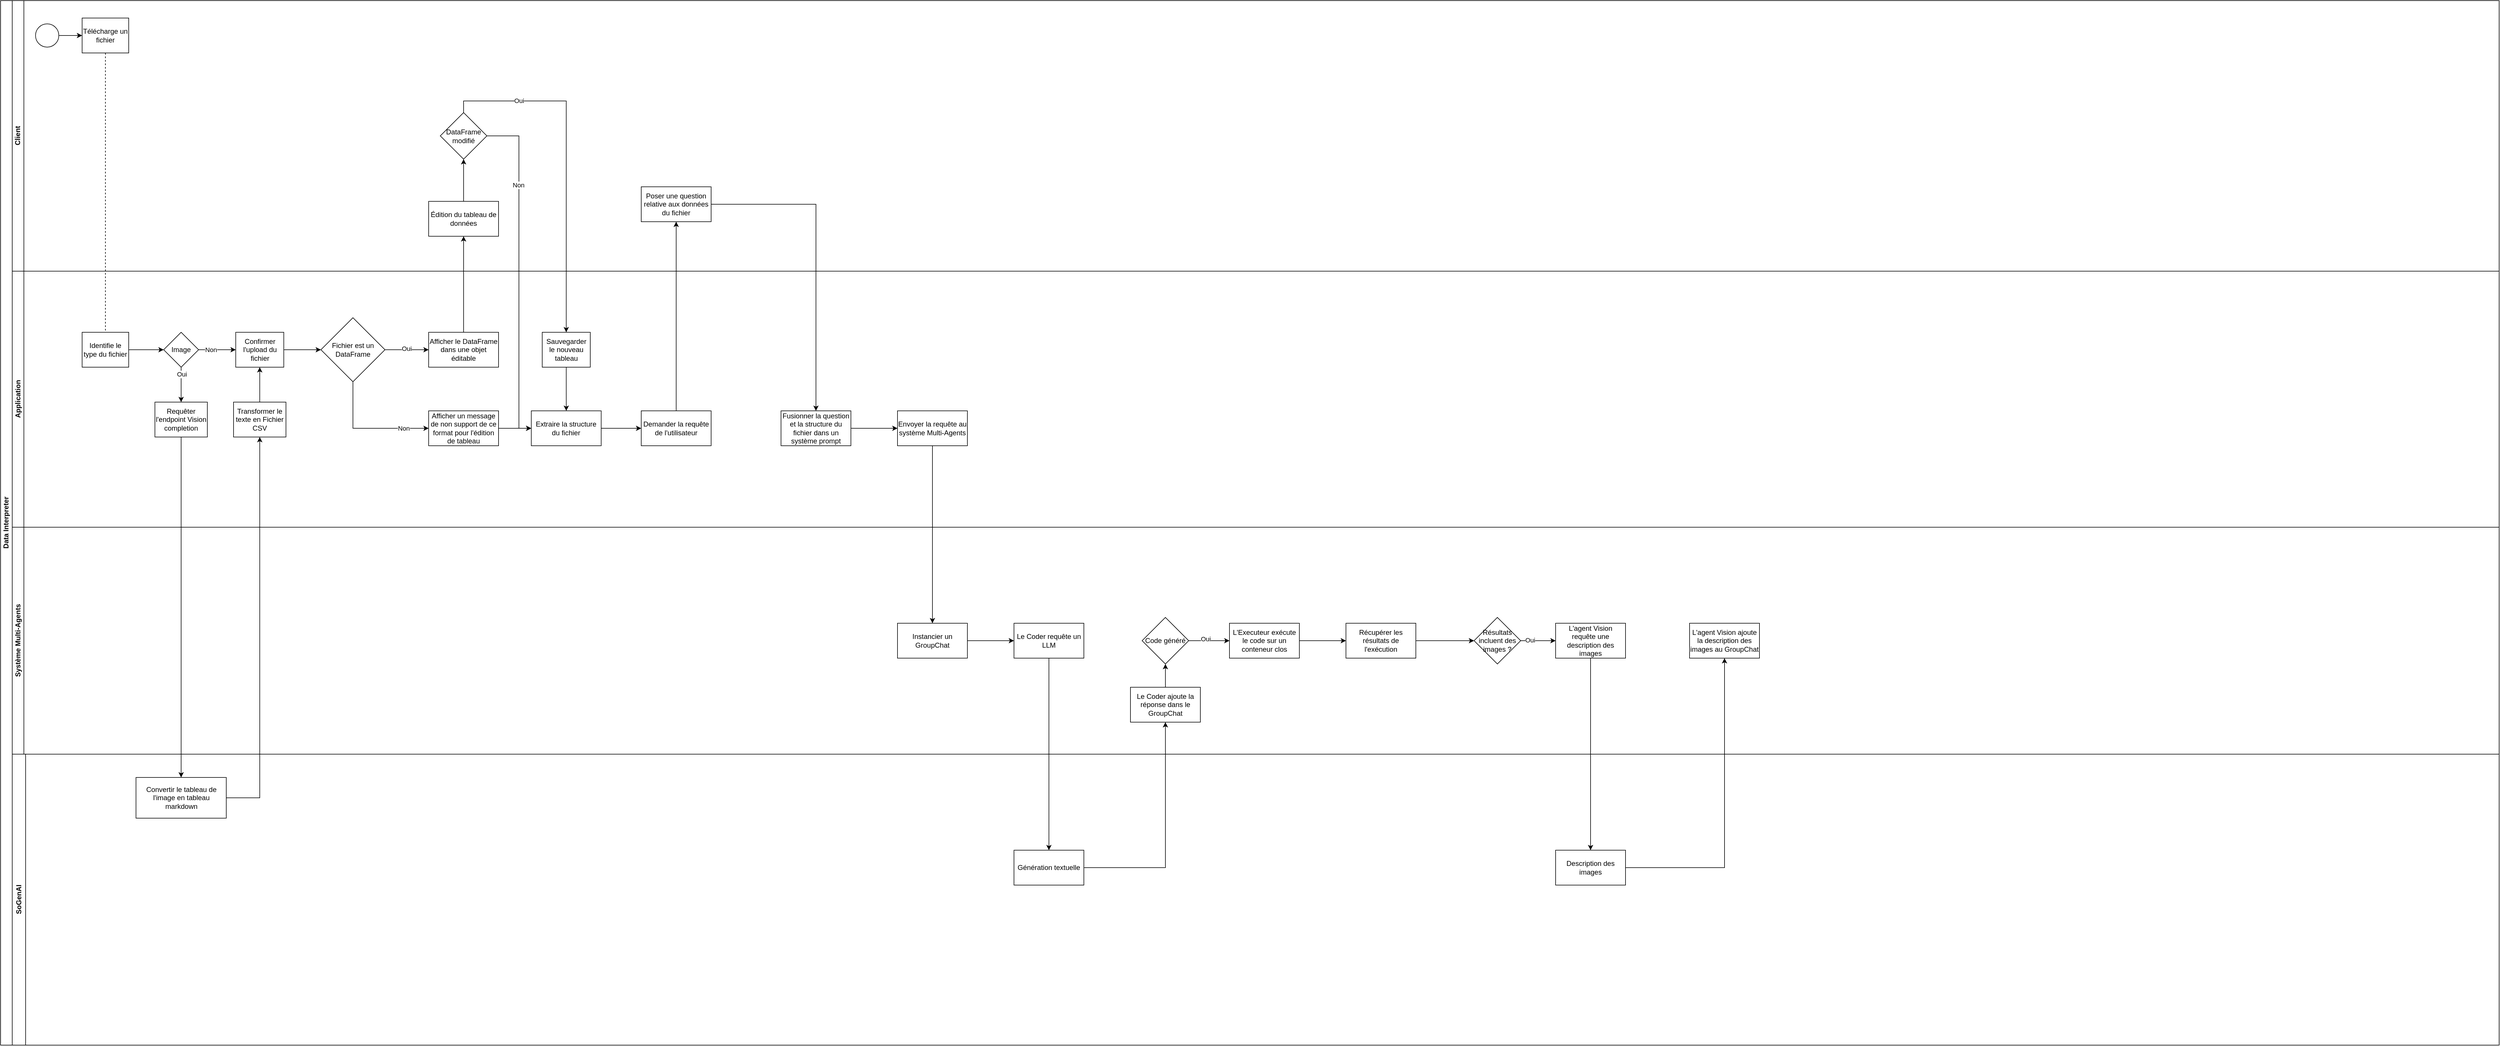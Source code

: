 <mxfile version="24.6.4" type="github">
  <diagram id="prtHgNgQTEPvFCAcTncT" name="Page-1">
    <mxGraphModel dx="1793" dy="983" grid="1" gridSize="10" guides="1" tooltips="1" connect="1" arrows="1" fold="1" page="1" pageScale="1" pageWidth="827" pageHeight="1169" math="0" shadow="0">
      <root>
        <mxCell id="0" />
        <mxCell id="1" parent="0" />
        <mxCell id="dNxyNK7c78bLwvsdeMH5-19" value="Data Interpreter" style="swimlane;html=1;childLayout=stackLayout;resizeParent=1;resizeParentMax=0;horizontal=0;startSize=20;horizontalStack=0;" parent="1" vertex="1">
          <mxGeometry x="179" y="220" width="4290" height="1795" as="geometry" />
        </mxCell>
        <mxCell id="dNxyNK7c78bLwvsdeMH5-27" value="" style="edgeStyle=orthogonalEdgeStyle;rounded=0;orthogonalLoop=1;jettySize=auto;html=1;dashed=1;endArrow=none;endFill=0;" parent="dNxyNK7c78bLwvsdeMH5-19" source="dNxyNK7c78bLwvsdeMH5-24" target="dNxyNK7c78bLwvsdeMH5-26" edge="1">
          <mxGeometry relative="1" as="geometry" />
        </mxCell>
        <mxCell id="dNxyNK7c78bLwvsdeMH5-20" value="Client" style="swimlane;html=1;startSize=20;horizontal=0;" parent="dNxyNK7c78bLwvsdeMH5-19" vertex="1">
          <mxGeometry x="20" width="4270" height="465" as="geometry" />
        </mxCell>
        <mxCell id="dNxyNK7c78bLwvsdeMH5-25" value="" style="edgeStyle=orthogonalEdgeStyle;rounded=0;orthogonalLoop=1;jettySize=auto;html=1;" parent="dNxyNK7c78bLwvsdeMH5-20" source="dNxyNK7c78bLwvsdeMH5-23" target="dNxyNK7c78bLwvsdeMH5-24" edge="1">
          <mxGeometry relative="1" as="geometry" />
        </mxCell>
        <mxCell id="dNxyNK7c78bLwvsdeMH5-23" value="" style="ellipse;whiteSpace=wrap;html=1;" parent="dNxyNK7c78bLwvsdeMH5-20" vertex="1">
          <mxGeometry x="40" y="40" width="40" height="40" as="geometry" />
        </mxCell>
        <mxCell id="dNxyNK7c78bLwvsdeMH5-24" value="Télécharge un fichier" style="rounded=0;whiteSpace=wrap;html=1;fontFamily=Helvetica;fontSize=12;fontColor=#000000;align=center;" parent="dNxyNK7c78bLwvsdeMH5-20" vertex="1">
          <mxGeometry x="120" y="30" width="80" height="60" as="geometry" />
        </mxCell>
        <mxCell id="miD0MfMq1pTW_q6aPMyc-107" value="DataFrame modifié" style="rhombus;whiteSpace=wrap;html=1;fontColor=#000000;" vertex="1" parent="dNxyNK7c78bLwvsdeMH5-20">
          <mxGeometry x="735" y="192.5" width="80" height="80" as="geometry" />
        </mxCell>
        <mxCell id="miD0MfMq1pTW_q6aPMyc-112" value="" style="edgeStyle=orthogonalEdgeStyle;rounded=0;orthogonalLoop=1;jettySize=auto;html=1;" edge="1" parent="dNxyNK7c78bLwvsdeMH5-20" source="miD0MfMq1pTW_q6aPMyc-110" target="miD0MfMq1pTW_q6aPMyc-107">
          <mxGeometry relative="1" as="geometry" />
        </mxCell>
        <mxCell id="miD0MfMq1pTW_q6aPMyc-110" value="Édition du tableau de données" style="whiteSpace=wrap;html=1;fontColor=#000000;" vertex="1" parent="dNxyNK7c78bLwvsdeMH5-20">
          <mxGeometry x="715" y="345" width="120" height="60" as="geometry" />
        </mxCell>
        <mxCell id="miD0MfMq1pTW_q6aPMyc-122" value="Poser une question relative aux données du fichier" style="whiteSpace=wrap;html=1;fontColor=#000000;" vertex="1" parent="dNxyNK7c78bLwvsdeMH5-20">
          <mxGeometry x="1080" y="320" width="120" height="60" as="geometry" />
        </mxCell>
        <mxCell id="dNxyNK7c78bLwvsdeMH5-21" value="Application" style="swimlane;html=1;startSize=20;horizontal=0;" parent="dNxyNK7c78bLwvsdeMH5-19" vertex="1">
          <mxGeometry x="20" y="465" width="4270" height="440" as="geometry" />
        </mxCell>
        <mxCell id="dNxyNK7c78bLwvsdeMH5-29" value="" style="edgeStyle=orthogonalEdgeStyle;rounded=0;orthogonalLoop=1;jettySize=auto;html=1;endArrow=classic;endFill=1;" parent="dNxyNK7c78bLwvsdeMH5-21" source="dNxyNK7c78bLwvsdeMH5-26" target="dNxyNK7c78bLwvsdeMH5-28" edge="1">
          <mxGeometry relative="1" as="geometry" />
        </mxCell>
        <mxCell id="dNxyNK7c78bLwvsdeMH5-26" value="Identifie le type du fichier" style="rounded=0;whiteSpace=wrap;html=1;fontFamily=Helvetica;fontSize=12;fontColor=#000000;align=center;" parent="dNxyNK7c78bLwvsdeMH5-21" vertex="1">
          <mxGeometry x="120" y="105" width="80" height="60" as="geometry" />
        </mxCell>
        <mxCell id="dNxyNK7c78bLwvsdeMH5-28" value="Image" style="rhombus;whiteSpace=wrap;html=1;fontFamily=Helvetica;fontSize=12;fontColor=#000000;align=center;" parent="dNxyNK7c78bLwvsdeMH5-21" vertex="1">
          <mxGeometry x="260" y="105" width="60" height="60" as="geometry" />
        </mxCell>
        <mxCell id="dNxyNK7c78bLwvsdeMH5-31" style="edgeStyle=orthogonalEdgeStyle;rounded=0;orthogonalLoop=1;jettySize=auto;html=1;endArrow=classic;endFill=1;entryX=0;entryY=0.5;entryDx=0;entryDy=0;" parent="dNxyNK7c78bLwvsdeMH5-21" source="dNxyNK7c78bLwvsdeMH5-28" target="miD0MfMq1pTW_q6aPMyc-99" edge="1">
          <mxGeometry relative="1" as="geometry">
            <mxPoint x="420" y="135" as="targetPoint" />
          </mxGeometry>
        </mxCell>
        <mxCell id="miD0MfMq1pTW_q6aPMyc-9" value="Non" style="edgeLabel;html=1;align=center;verticalAlign=middle;resizable=0;points=[];" vertex="1" connectable="0" parent="dNxyNK7c78bLwvsdeMH5-31">
          <mxGeometry x="-0.577" y="1" relative="1" as="geometry">
            <mxPoint x="7" y="1" as="offset" />
          </mxGeometry>
        </mxCell>
        <mxCell id="miD0MfMq1pTW_q6aPMyc-12" value="Requêter l&#39;endpoint Vision completion" style="rounded=0;whiteSpace=wrap;html=1;fontFamily=Helvetica;fontSize=12;fontColor=#000000;align=center;" vertex="1" parent="dNxyNK7c78bLwvsdeMH5-21">
          <mxGeometry x="245" y="225" width="90" height="60" as="geometry" />
        </mxCell>
        <mxCell id="miD0MfMq1pTW_q6aPMyc-7" value="" style="edgeStyle=orthogonalEdgeStyle;rounded=0;orthogonalLoop=1;jettySize=auto;html=1;" edge="1" parent="dNxyNK7c78bLwvsdeMH5-21" source="dNxyNK7c78bLwvsdeMH5-28" target="miD0MfMq1pTW_q6aPMyc-12">
          <mxGeometry relative="1" as="geometry">
            <mxPoint x="290" y="215" as="targetPoint" />
          </mxGeometry>
        </mxCell>
        <mxCell id="miD0MfMq1pTW_q6aPMyc-10" value="Oui" style="edgeLabel;html=1;align=center;verticalAlign=middle;resizable=0;points=[];" vertex="1" connectable="0" parent="miD0MfMq1pTW_q6aPMyc-7">
          <mxGeometry x="-0.598" y="1" relative="1" as="geometry">
            <mxPoint as="offset" />
          </mxGeometry>
        </mxCell>
        <mxCell id="miD0MfMq1pTW_q6aPMyc-100" style="edgeStyle=orthogonalEdgeStyle;rounded=0;orthogonalLoop=1;jettySize=auto;html=1;exitX=0.5;exitY=0;exitDx=0;exitDy=0;entryX=0.5;entryY=1;entryDx=0;entryDy=0;" edge="1" parent="dNxyNK7c78bLwvsdeMH5-21" source="miD0MfMq1pTW_q6aPMyc-21" target="miD0MfMq1pTW_q6aPMyc-99">
          <mxGeometry relative="1" as="geometry" />
        </mxCell>
        <mxCell id="miD0MfMq1pTW_q6aPMyc-21" value="Transformer le texte en Fichier CSV" style="rounded=0;whiteSpace=wrap;html=1;fontFamily=Helvetica;fontSize=12;fontColor=#000000;align=center;" vertex="1" parent="dNxyNK7c78bLwvsdeMH5-21">
          <mxGeometry x="380" y="225" width="90" height="60" as="geometry" />
        </mxCell>
        <mxCell id="miD0MfMq1pTW_q6aPMyc-91" value="" style="edgeStyle=orthogonalEdgeStyle;rounded=0;orthogonalLoop=1;jettySize=auto;html=1;" edge="1" parent="dNxyNK7c78bLwvsdeMH5-21" source="miD0MfMq1pTW_q6aPMyc-95" target="miD0MfMq1pTW_q6aPMyc-96">
          <mxGeometry relative="1" as="geometry" />
        </mxCell>
        <mxCell id="miD0MfMq1pTW_q6aPMyc-92" value="Oui" style="edgeLabel;html=1;align=center;verticalAlign=middle;resizable=0;points=[];" vertex="1" connectable="0" parent="miD0MfMq1pTW_q6aPMyc-91">
          <mxGeometry x="-0.013" y="2" relative="1" as="geometry">
            <mxPoint as="offset" />
          </mxGeometry>
        </mxCell>
        <mxCell id="miD0MfMq1pTW_q6aPMyc-93" value="" style="edgeStyle=orthogonalEdgeStyle;rounded=0;orthogonalLoop=1;jettySize=auto;html=1;entryX=0;entryY=0.5;entryDx=0;entryDy=0;exitX=0.5;exitY=1;exitDx=0;exitDy=0;" edge="1" parent="dNxyNK7c78bLwvsdeMH5-21" source="miD0MfMq1pTW_q6aPMyc-95" target="miD0MfMq1pTW_q6aPMyc-97">
          <mxGeometry relative="1" as="geometry" />
        </mxCell>
        <mxCell id="miD0MfMq1pTW_q6aPMyc-94" value="Non" style="edgeLabel;html=1;align=center;verticalAlign=middle;resizable=0;points=[];" vertex="1" connectable="0" parent="miD0MfMq1pTW_q6aPMyc-93">
          <mxGeometry x="-0.173" relative="1" as="geometry">
            <mxPoint x="80" as="offset" />
          </mxGeometry>
        </mxCell>
        <mxCell id="miD0MfMq1pTW_q6aPMyc-95" value="Fichier est un DataFrame" style="rhombus;whiteSpace=wrap;html=1;fontFamily=Helvetica;fontSize=12;fontColor=#000000;align=center;" vertex="1" parent="dNxyNK7c78bLwvsdeMH5-21">
          <mxGeometry x="530" y="80" width="110" height="110" as="geometry" />
        </mxCell>
        <mxCell id="miD0MfMq1pTW_q6aPMyc-96" value="Afficher le DataFrame dans une objet éditable" style="whiteSpace=wrap;html=1;fontColor=#000000;" vertex="1" parent="dNxyNK7c78bLwvsdeMH5-21">
          <mxGeometry x="715" y="105" width="120" height="60" as="geometry" />
        </mxCell>
        <mxCell id="miD0MfMq1pTW_q6aPMyc-118" style="edgeStyle=orthogonalEdgeStyle;rounded=0;orthogonalLoop=1;jettySize=auto;html=1;exitX=1;exitY=0.5;exitDx=0;exitDy=0;entryX=0;entryY=0.5;entryDx=0;entryDy=0;" edge="1" parent="dNxyNK7c78bLwvsdeMH5-21" source="miD0MfMq1pTW_q6aPMyc-97" target="miD0MfMq1pTW_q6aPMyc-115">
          <mxGeometry relative="1" as="geometry" />
        </mxCell>
        <mxCell id="miD0MfMq1pTW_q6aPMyc-97" value="Afficher un message de non support de ce format pour l&#39;édition de tableau" style="whiteSpace=wrap;html=1;fontColor=#000000;" vertex="1" parent="dNxyNK7c78bLwvsdeMH5-21">
          <mxGeometry x="715" y="240" width="120" height="60" as="geometry" />
        </mxCell>
        <mxCell id="miD0MfMq1pTW_q6aPMyc-104" value="" style="edgeStyle=orthogonalEdgeStyle;rounded=0;orthogonalLoop=1;jettySize=auto;html=1;" edge="1" parent="dNxyNK7c78bLwvsdeMH5-21" source="miD0MfMq1pTW_q6aPMyc-99" target="miD0MfMq1pTW_q6aPMyc-95">
          <mxGeometry relative="1" as="geometry" />
        </mxCell>
        <mxCell id="miD0MfMq1pTW_q6aPMyc-99" value="Confirmer l&#39;upload du fichier" style="whiteSpace=wrap;html=1;fontColor=#000000;" vertex="1" parent="dNxyNK7c78bLwvsdeMH5-21">
          <mxGeometry x="383.75" y="105" width="82.5" height="60" as="geometry" />
        </mxCell>
        <mxCell id="miD0MfMq1pTW_q6aPMyc-121" value="" style="edgeStyle=orthogonalEdgeStyle;rounded=0;orthogonalLoop=1;jettySize=auto;html=1;" edge="1" parent="dNxyNK7c78bLwvsdeMH5-21" source="miD0MfMq1pTW_q6aPMyc-109" target="miD0MfMq1pTW_q6aPMyc-115">
          <mxGeometry relative="1" as="geometry" />
        </mxCell>
        <mxCell id="miD0MfMq1pTW_q6aPMyc-109" value="Sauvegarder le nouveau tableau" style="whiteSpace=wrap;html=1;fontColor=#000000;" vertex="1" parent="dNxyNK7c78bLwvsdeMH5-21">
          <mxGeometry x="910" y="105" width="82.5" height="60" as="geometry" />
        </mxCell>
        <mxCell id="miD0MfMq1pTW_q6aPMyc-124" value="" style="edgeStyle=orthogonalEdgeStyle;rounded=0;orthogonalLoop=1;jettySize=auto;html=1;" edge="1" parent="dNxyNK7c78bLwvsdeMH5-21" source="miD0MfMq1pTW_q6aPMyc-115" target="dNxyNK7c78bLwvsdeMH5-30">
          <mxGeometry relative="1" as="geometry" />
        </mxCell>
        <mxCell id="miD0MfMq1pTW_q6aPMyc-115" value="Extraire la structure du fichier" style="whiteSpace=wrap;html=1;fontColor=#000000;" vertex="1" parent="dNxyNK7c78bLwvsdeMH5-21">
          <mxGeometry x="891.25" y="240" width="120" height="60" as="geometry" />
        </mxCell>
        <mxCell id="dNxyNK7c78bLwvsdeMH5-30" value="Demander la requête de l&#39;utilisateur" style="rounded=0;whiteSpace=wrap;html=1;fontFamily=Helvetica;fontSize=12;fontColor=#000000;align=center;" parent="dNxyNK7c78bLwvsdeMH5-21" vertex="1">
          <mxGeometry x="1080" y="240" width="120" height="60" as="geometry" />
        </mxCell>
        <mxCell id="miD0MfMq1pTW_q6aPMyc-130" value="" style="edgeStyle=orthogonalEdgeStyle;rounded=0;orthogonalLoop=1;jettySize=auto;html=1;" edge="1" parent="dNxyNK7c78bLwvsdeMH5-21" source="miD0MfMq1pTW_q6aPMyc-127" target="miD0MfMq1pTW_q6aPMyc-129">
          <mxGeometry relative="1" as="geometry" />
        </mxCell>
        <mxCell id="miD0MfMq1pTW_q6aPMyc-127" value="Fusionner la question et la structure du fichier dans un système prompt" style="whiteSpace=wrap;html=1;fontColor=#000000;" vertex="1" parent="dNxyNK7c78bLwvsdeMH5-21">
          <mxGeometry x="1320" y="240" width="120" height="60" as="geometry" />
        </mxCell>
        <mxCell id="miD0MfMq1pTW_q6aPMyc-129" value="Envoyer la requête au système Multi-Agents" style="whiteSpace=wrap;html=1;fontColor=#000000;" vertex="1" parent="dNxyNK7c78bLwvsdeMH5-21">
          <mxGeometry x="1520" y="240" width="120" height="60" as="geometry" />
        </mxCell>
        <mxCell id="miD0MfMq1pTW_q6aPMyc-37" value="Système Multi-Agents" style="swimlane;html=1;startSize=20;horizontal=0;" vertex="1" parent="dNxyNK7c78bLwvsdeMH5-19">
          <mxGeometry x="20" y="905" width="4270" height="390" as="geometry" />
        </mxCell>
        <mxCell id="miD0MfMq1pTW_q6aPMyc-135" value="" style="edgeStyle=orthogonalEdgeStyle;rounded=0;orthogonalLoop=1;jettySize=auto;html=1;" edge="1" parent="miD0MfMq1pTW_q6aPMyc-37" source="miD0MfMq1pTW_q6aPMyc-132" target="miD0MfMq1pTW_q6aPMyc-134">
          <mxGeometry relative="1" as="geometry" />
        </mxCell>
        <mxCell id="miD0MfMq1pTW_q6aPMyc-132" value="Instancier un GroupChat" style="whiteSpace=wrap;html=1;fontColor=#000000;" vertex="1" parent="miD0MfMq1pTW_q6aPMyc-37">
          <mxGeometry x="1520" y="165" width="120" height="60" as="geometry" />
        </mxCell>
        <mxCell id="miD0MfMq1pTW_q6aPMyc-134" value="Le Coder requête un LLM" style="whiteSpace=wrap;html=1;fontColor=#000000;" vertex="1" parent="miD0MfMq1pTW_q6aPMyc-37">
          <mxGeometry x="1720" y="165" width="120" height="60" as="geometry" />
        </mxCell>
        <mxCell id="miD0MfMq1pTW_q6aPMyc-136" value="Code généré" style="rhombus;whiteSpace=wrap;html=1;fontColor=#000000;" vertex="1" parent="miD0MfMq1pTW_q6aPMyc-37">
          <mxGeometry x="1940" y="155" width="80" height="80" as="geometry" />
        </mxCell>
        <mxCell id="miD0MfMq1pTW_q6aPMyc-142" value="" style="edgeStyle=orthogonalEdgeStyle;rounded=0;orthogonalLoop=1;jettySize=auto;html=1;" edge="1" parent="miD0MfMq1pTW_q6aPMyc-37" source="miD0MfMq1pTW_q6aPMyc-138" target="miD0MfMq1pTW_q6aPMyc-141">
          <mxGeometry relative="1" as="geometry" />
        </mxCell>
        <mxCell id="miD0MfMq1pTW_q6aPMyc-138" value="L&#39;Executeur exécute le code sur un conteneur clos" style="whiteSpace=wrap;html=1;fontColor=#000000;" vertex="1" parent="miD0MfMq1pTW_q6aPMyc-37">
          <mxGeometry x="2090" y="165" width="120" height="60" as="geometry" />
        </mxCell>
        <mxCell id="miD0MfMq1pTW_q6aPMyc-139" value="" style="edgeStyle=orthogonalEdgeStyle;rounded=0;orthogonalLoop=1;jettySize=auto;html=1;" edge="1" parent="miD0MfMq1pTW_q6aPMyc-37" source="miD0MfMq1pTW_q6aPMyc-136" target="miD0MfMq1pTW_q6aPMyc-138">
          <mxGeometry relative="1" as="geometry" />
        </mxCell>
        <mxCell id="miD0MfMq1pTW_q6aPMyc-140" value="Oui" style="edgeLabel;html=1;align=center;verticalAlign=middle;resizable=0;points=[];" vertex="1" connectable="0" parent="miD0MfMq1pTW_q6aPMyc-139">
          <mxGeometry x="-0.155" y="3" relative="1" as="geometry">
            <mxPoint x="-1" as="offset" />
          </mxGeometry>
        </mxCell>
        <mxCell id="miD0MfMq1pTW_q6aPMyc-144" value="" style="edgeStyle=orthogonalEdgeStyle;rounded=0;orthogonalLoop=1;jettySize=auto;html=1;" edge="1" parent="miD0MfMq1pTW_q6aPMyc-37" source="miD0MfMq1pTW_q6aPMyc-141" target="miD0MfMq1pTW_q6aPMyc-143">
          <mxGeometry relative="1" as="geometry" />
        </mxCell>
        <mxCell id="miD0MfMq1pTW_q6aPMyc-141" value="Récupérer les résultats de l&#39;exécution" style="whiteSpace=wrap;html=1;fontColor=#000000;" vertex="1" parent="miD0MfMq1pTW_q6aPMyc-37">
          <mxGeometry x="2290" y="165" width="120" height="60" as="geometry" />
        </mxCell>
        <mxCell id="miD0MfMq1pTW_q6aPMyc-151" value="" style="edgeStyle=orthogonalEdgeStyle;rounded=0;orthogonalLoop=1;jettySize=auto;html=1;" edge="1" parent="miD0MfMq1pTW_q6aPMyc-37" source="miD0MfMq1pTW_q6aPMyc-143" target="miD0MfMq1pTW_q6aPMyc-150">
          <mxGeometry relative="1" as="geometry" />
        </mxCell>
        <mxCell id="miD0MfMq1pTW_q6aPMyc-152" value="Oui" style="edgeLabel;html=1;align=center;verticalAlign=middle;resizable=0;points=[];" vertex="1" connectable="0" parent="miD0MfMq1pTW_q6aPMyc-151">
          <mxGeometry x="-0.462" y="1" relative="1" as="geometry">
            <mxPoint as="offset" />
          </mxGeometry>
        </mxCell>
        <mxCell id="miD0MfMq1pTW_q6aPMyc-143" value="Résultats incluent des images ?" style="rhombus;whiteSpace=wrap;html=1;fontColor=#000000;" vertex="1" parent="miD0MfMq1pTW_q6aPMyc-37">
          <mxGeometry x="2510" y="155" width="80" height="80" as="geometry" />
        </mxCell>
        <mxCell id="miD0MfMq1pTW_q6aPMyc-149" style="edgeStyle=orthogonalEdgeStyle;rounded=0;orthogonalLoop=1;jettySize=auto;html=1;exitX=0.5;exitY=0;exitDx=0;exitDy=0;entryX=0.5;entryY=1;entryDx=0;entryDy=0;" edge="1" parent="miD0MfMq1pTW_q6aPMyc-37" source="miD0MfMq1pTW_q6aPMyc-148" target="miD0MfMq1pTW_q6aPMyc-136">
          <mxGeometry relative="1" as="geometry" />
        </mxCell>
        <mxCell id="miD0MfMq1pTW_q6aPMyc-148" value="Le Coder ajoute la réponse dans le GroupChat" style="whiteSpace=wrap;html=1;fontColor=#000000;" vertex="1" parent="miD0MfMq1pTW_q6aPMyc-37">
          <mxGeometry x="1920" y="275" width="120" height="60" as="geometry" />
        </mxCell>
        <mxCell id="miD0MfMq1pTW_q6aPMyc-150" value="L&#39;agent Vision requête une description des images" style="whiteSpace=wrap;html=1;fontColor=#000000;" vertex="1" parent="miD0MfMq1pTW_q6aPMyc-37">
          <mxGeometry x="2650" y="165" width="120" height="60" as="geometry" />
        </mxCell>
        <mxCell id="miD0MfMq1pTW_q6aPMyc-155" value="L&#39;agent Vision ajoute la description des images au GroupChat" style="whiteSpace=wrap;html=1;fontColor=#000000;" vertex="1" parent="miD0MfMq1pTW_q6aPMyc-37">
          <mxGeometry x="2880" y="165" width="120" height="60" as="geometry" />
        </mxCell>
        <mxCell id="miD0MfMq1pTW_q6aPMyc-17" value="SoGenAI" style="swimlane;horizontal=0;whiteSpace=wrap;html=1;" vertex="1" parent="dNxyNK7c78bLwvsdeMH5-19">
          <mxGeometry x="20" y="1295" width="4270" height="500" as="geometry" />
        </mxCell>
        <mxCell id="miD0MfMq1pTW_q6aPMyc-18" value="Convertir le tableau de l&#39;image en tableau markdown" style="rounded=0;whiteSpace=wrap;html=1;fontFamily=Helvetica;fontSize=12;fontColor=#000000;align=center;" vertex="1" parent="miD0MfMq1pTW_q6aPMyc-17">
          <mxGeometry x="212.5" y="40" width="155" height="70" as="geometry" />
        </mxCell>
        <mxCell id="miD0MfMq1pTW_q6aPMyc-145" value="Génération textuelle" style="whiteSpace=wrap;html=1;fontColor=#000000;" vertex="1" parent="miD0MfMq1pTW_q6aPMyc-17">
          <mxGeometry x="1720" y="165" width="120" height="60" as="geometry" />
        </mxCell>
        <mxCell id="miD0MfMq1pTW_q6aPMyc-153" value="Description des images" style="whiteSpace=wrap;html=1;fontColor=#000000;" vertex="1" parent="miD0MfMq1pTW_q6aPMyc-17">
          <mxGeometry x="2650" y="165" width="120" height="60" as="geometry" />
        </mxCell>
        <mxCell id="miD0MfMq1pTW_q6aPMyc-19" style="edgeStyle=orthogonalEdgeStyle;rounded=0;orthogonalLoop=1;jettySize=auto;html=1;" edge="1" parent="dNxyNK7c78bLwvsdeMH5-19" source="miD0MfMq1pTW_q6aPMyc-12" target="miD0MfMq1pTW_q6aPMyc-18">
          <mxGeometry relative="1" as="geometry" />
        </mxCell>
        <mxCell id="miD0MfMq1pTW_q6aPMyc-20" style="edgeStyle=orthogonalEdgeStyle;rounded=0;orthogonalLoop=1;jettySize=auto;html=1;exitX=1;exitY=0.5;exitDx=0;exitDy=0;entryX=0.5;entryY=1;entryDx=0;entryDy=0;" edge="1" parent="dNxyNK7c78bLwvsdeMH5-19" source="miD0MfMq1pTW_q6aPMyc-18" target="miD0MfMq1pTW_q6aPMyc-21">
          <mxGeometry relative="1" as="geometry">
            <mxPoint x="450" y="350" as="targetPoint" />
          </mxGeometry>
        </mxCell>
        <mxCell id="miD0MfMq1pTW_q6aPMyc-111" value="" style="edgeStyle=orthogonalEdgeStyle;rounded=0;orthogonalLoop=1;jettySize=auto;html=1;" edge="1" parent="dNxyNK7c78bLwvsdeMH5-19" source="miD0MfMq1pTW_q6aPMyc-96" target="miD0MfMq1pTW_q6aPMyc-110">
          <mxGeometry relative="1" as="geometry" />
        </mxCell>
        <mxCell id="miD0MfMq1pTW_q6aPMyc-113" value="" style="edgeStyle=orthogonalEdgeStyle;rounded=0;orthogonalLoop=1;jettySize=auto;html=1;exitX=0.5;exitY=0;exitDx=0;exitDy=0;" edge="1" parent="dNxyNK7c78bLwvsdeMH5-19" source="miD0MfMq1pTW_q6aPMyc-107" target="miD0MfMq1pTW_q6aPMyc-109">
          <mxGeometry relative="1" as="geometry" />
        </mxCell>
        <mxCell id="miD0MfMq1pTW_q6aPMyc-114" value="Oui" style="edgeLabel;html=1;align=center;verticalAlign=middle;resizable=0;points=[];" vertex="1" connectable="0" parent="miD0MfMq1pTW_q6aPMyc-113">
          <mxGeometry x="-0.825" y="1" relative="1" as="geometry">
            <mxPoint x="63" as="offset" />
          </mxGeometry>
        </mxCell>
        <mxCell id="miD0MfMq1pTW_q6aPMyc-116" value="" style="edgeStyle=orthogonalEdgeStyle;rounded=0;orthogonalLoop=1;jettySize=auto;html=1;" edge="1" parent="dNxyNK7c78bLwvsdeMH5-19" source="miD0MfMq1pTW_q6aPMyc-107" target="miD0MfMq1pTW_q6aPMyc-115">
          <mxGeometry relative="1" as="geometry">
            <Array as="points">
              <mxPoint x="890" y="233" />
              <mxPoint x="890" y="735" />
            </Array>
          </mxGeometry>
        </mxCell>
        <mxCell id="miD0MfMq1pTW_q6aPMyc-117" value="Non" style="edgeLabel;html=1;align=center;verticalAlign=middle;resizable=0;points=[];" vertex="1" connectable="0" parent="miD0MfMq1pTW_q6aPMyc-116">
          <mxGeometry x="-0.519" y="-1" relative="1" as="geometry">
            <mxPoint as="offset" />
          </mxGeometry>
        </mxCell>
        <mxCell id="miD0MfMq1pTW_q6aPMyc-126" value="" style="edgeStyle=orthogonalEdgeStyle;rounded=0;orthogonalLoop=1;jettySize=auto;html=1;entryX=0.5;entryY=1;entryDx=0;entryDy=0;" edge="1" parent="dNxyNK7c78bLwvsdeMH5-19" source="dNxyNK7c78bLwvsdeMH5-30" target="miD0MfMq1pTW_q6aPMyc-122">
          <mxGeometry relative="1" as="geometry">
            <mxPoint x="1160" y="625" as="targetPoint" />
          </mxGeometry>
        </mxCell>
        <mxCell id="miD0MfMq1pTW_q6aPMyc-128" value="" style="edgeStyle=orthogonalEdgeStyle;rounded=0;orthogonalLoop=1;jettySize=auto;html=1;" edge="1" parent="dNxyNK7c78bLwvsdeMH5-19" source="miD0MfMq1pTW_q6aPMyc-122" target="miD0MfMq1pTW_q6aPMyc-127">
          <mxGeometry relative="1" as="geometry" />
        </mxCell>
        <mxCell id="miD0MfMq1pTW_q6aPMyc-133" value="" style="edgeStyle=orthogonalEdgeStyle;rounded=0;orthogonalLoop=1;jettySize=auto;html=1;" edge="1" parent="dNxyNK7c78bLwvsdeMH5-19" source="miD0MfMq1pTW_q6aPMyc-129" target="miD0MfMq1pTW_q6aPMyc-132">
          <mxGeometry relative="1" as="geometry" />
        </mxCell>
        <mxCell id="miD0MfMq1pTW_q6aPMyc-146" value="" style="edgeStyle=orthogonalEdgeStyle;rounded=0;orthogonalLoop=1;jettySize=auto;html=1;" edge="1" parent="dNxyNK7c78bLwvsdeMH5-19" source="miD0MfMq1pTW_q6aPMyc-134" target="miD0MfMq1pTW_q6aPMyc-145">
          <mxGeometry relative="1" as="geometry" />
        </mxCell>
        <mxCell id="miD0MfMq1pTW_q6aPMyc-147" style="edgeStyle=orthogonalEdgeStyle;rounded=0;orthogonalLoop=1;jettySize=auto;html=1;exitX=1;exitY=0.5;exitDx=0;exitDy=0;entryX=0.5;entryY=1;entryDx=0;entryDy=0;" edge="1" parent="dNxyNK7c78bLwvsdeMH5-19" source="miD0MfMq1pTW_q6aPMyc-145" target="miD0MfMq1pTW_q6aPMyc-148">
          <mxGeometry relative="1" as="geometry">
            <mxPoint x="2000" y="1240" as="targetPoint" />
          </mxGeometry>
        </mxCell>
        <mxCell id="miD0MfMq1pTW_q6aPMyc-154" value="" style="edgeStyle=orthogonalEdgeStyle;rounded=0;orthogonalLoop=1;jettySize=auto;html=1;" edge="1" parent="dNxyNK7c78bLwvsdeMH5-19" source="miD0MfMq1pTW_q6aPMyc-150" target="miD0MfMq1pTW_q6aPMyc-153">
          <mxGeometry relative="1" as="geometry" />
        </mxCell>
        <mxCell id="miD0MfMq1pTW_q6aPMyc-156" value="" style="edgeStyle=orthogonalEdgeStyle;rounded=0;orthogonalLoop=1;jettySize=auto;html=1;" edge="1" parent="dNxyNK7c78bLwvsdeMH5-19" source="miD0MfMq1pTW_q6aPMyc-153" target="miD0MfMq1pTW_q6aPMyc-155">
          <mxGeometry relative="1" as="geometry" />
        </mxCell>
      </root>
    </mxGraphModel>
  </diagram>
</mxfile>
